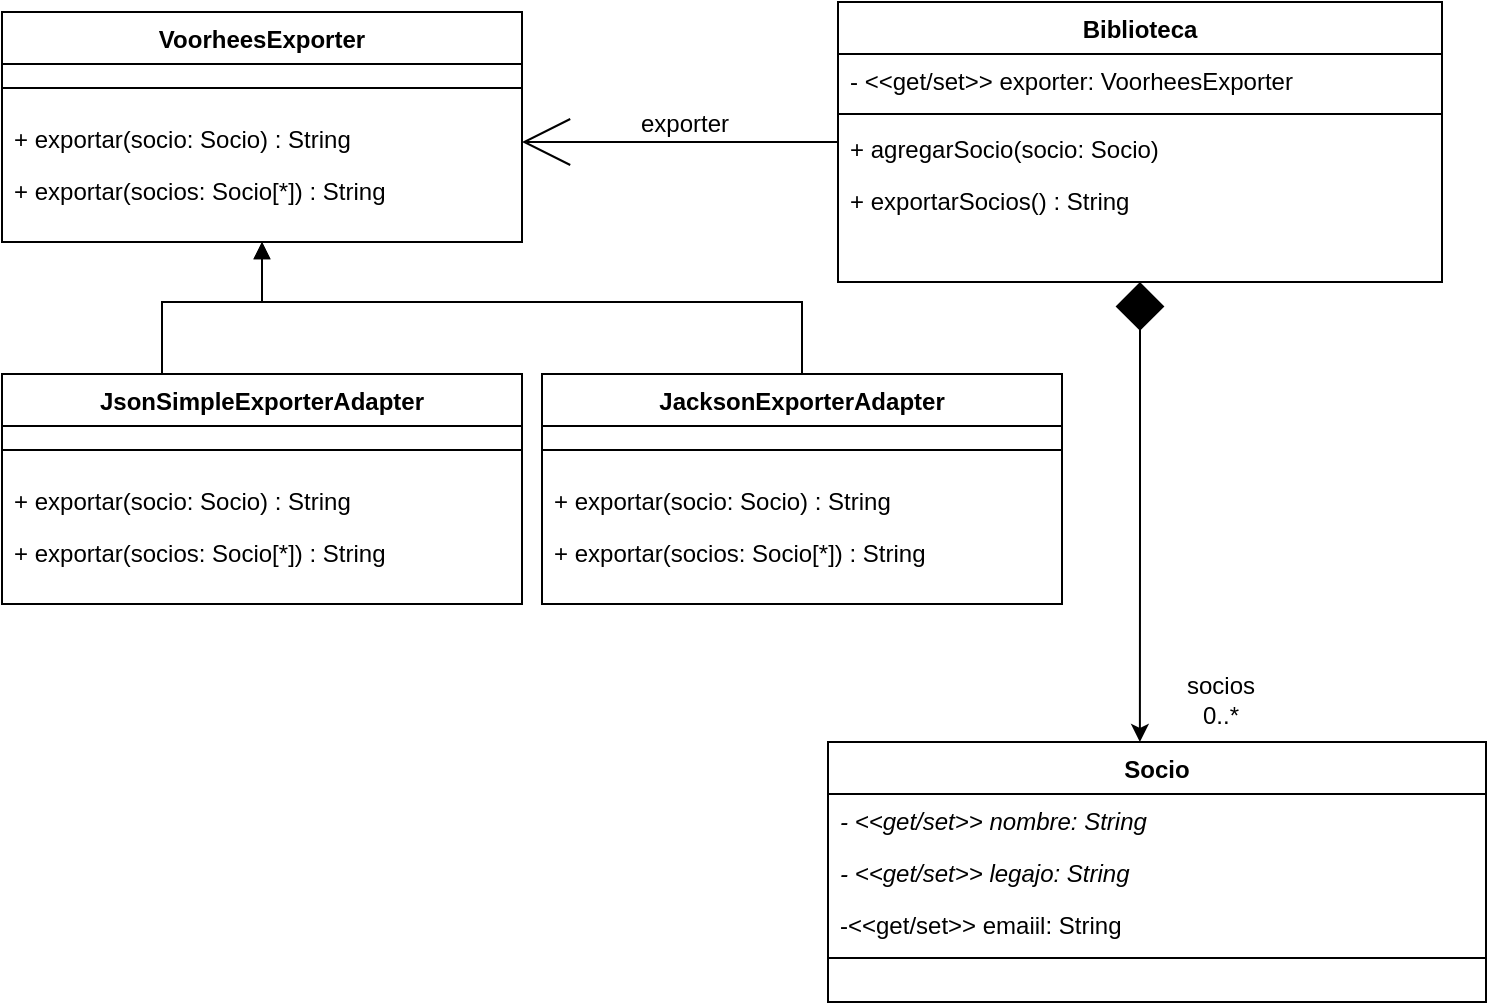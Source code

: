<mxfile version="17.2.1" type="device"><diagram id="C5RBs43oDa-KdzZeNtuy" name="Page-1"><mxGraphModel dx="1994" dy="739" grid="1" gridSize="10" guides="1" tooltips="1" connect="1" arrows="1" fold="1" page="1" pageScale="1" pageWidth="827" pageHeight="1169" math="0" shadow="0"><root><mxCell id="WIyWlLk6GJQsqaUBKTNV-0"/><mxCell id="WIyWlLk6GJQsqaUBKTNV-1" parent="WIyWlLk6GJQsqaUBKTNV-0"/><mxCell id="zkfFHV4jXpPFQw0GAbJ--0" value="VoorheesExporter" style="swimlane;fontStyle=1;align=center;verticalAlign=top;childLayout=stackLayout;horizontal=1;startSize=26;horizontalStack=0;resizeParent=1;resizeLast=0;collapsible=1;marginBottom=0;rounded=0;shadow=0;strokeWidth=1;" parent="WIyWlLk6GJQsqaUBKTNV-1" vertex="1"><mxGeometry x="40" y="105" width="260" height="115" as="geometry"><mxRectangle x="230" y="140" width="160" height="26" as="alternateBounds"/></mxGeometry></mxCell><mxCell id="zkfFHV4jXpPFQw0GAbJ--4" value="" style="line;html=1;strokeWidth=1;align=left;verticalAlign=middle;spacingTop=-1;spacingLeft=3;spacingRight=3;rotatable=0;labelPosition=right;points=[];portConstraint=eastwest;" parent="zkfFHV4jXpPFQw0GAbJ--0" vertex="1"><mxGeometry y="26" width="260" height="24" as="geometry"/></mxCell><mxCell id="LM_iwYwPV8zS4lQhjkWn-22" value="+ exportar(socio: Socio) : String" style="text;align=left;verticalAlign=top;spacingLeft=4;spacingRight=4;overflow=hidden;rotatable=0;points=[[0,0.5],[1,0.5]];portConstraint=eastwest;" parent="zkfFHV4jXpPFQw0GAbJ--0" vertex="1"><mxGeometry y="50" width="260" height="26" as="geometry"/></mxCell><mxCell id="LM_iwYwPV8zS4lQhjkWn-27" value="+ exportar(socios: Socio[*]) : String" style="text;align=left;verticalAlign=top;spacingLeft=4;spacingRight=4;overflow=hidden;rotatable=0;points=[[0,0.5],[1,0.5]];portConstraint=eastwest;" parent="zkfFHV4jXpPFQw0GAbJ--0" vertex="1"><mxGeometry y="76" width="260" height="26" as="geometry"/></mxCell><mxCell id="LM_iwYwPV8zS4lQhjkWn-19" style="edgeStyle=orthogonalEdgeStyle;rounded=0;jumpSize=23;orthogonalLoop=1;jettySize=auto;html=1;startArrow=diamond;startFill=1;startSize=22;endSize=6;strokeColor=default;entryX=0.474;entryY=0;entryDx=0;entryDy=0;entryPerimeter=0;" parent="WIyWlLk6GJQsqaUBKTNV-1" source="zkfFHV4jXpPFQw0GAbJ--17" target="LM_iwYwPV8zS4lQhjkWn-12" edge="1"><mxGeometry relative="1" as="geometry"><mxPoint x="609" y="380" as="targetPoint"/><Array as="points"/></mxGeometry></mxCell><mxCell id="zkfFHV4jXpPFQw0GAbJ--17" value="Biblioteca" style="swimlane;fontStyle=1;align=center;verticalAlign=top;childLayout=stackLayout;horizontal=1;startSize=26;horizontalStack=0;resizeParent=1;resizeLast=0;collapsible=1;marginBottom=0;rounded=0;shadow=0;strokeWidth=1;" parent="WIyWlLk6GJQsqaUBKTNV-1" vertex="1"><mxGeometry x="458" y="100" width="302" height="140" as="geometry"><mxRectangle x="550" y="140" width="160" height="26" as="alternateBounds"/></mxGeometry></mxCell><mxCell id="zkfFHV4jXpPFQw0GAbJ--18" value="- &lt;&lt;get/set&gt;&gt; exporter: VoorheesExporter" style="text;align=left;verticalAlign=top;spacingLeft=4;spacingRight=4;overflow=hidden;rotatable=0;points=[[0,0.5],[1,0.5]];portConstraint=eastwest;fontStyle=0" parent="zkfFHV4jXpPFQw0GAbJ--17" vertex="1"><mxGeometry y="26" width="302" height="26" as="geometry"/></mxCell><mxCell id="zkfFHV4jXpPFQw0GAbJ--23" value="" style="line;html=1;strokeWidth=1;align=left;verticalAlign=middle;spacingTop=-1;spacingLeft=3;spacingRight=3;rotatable=0;labelPosition=right;points=[];portConstraint=eastwest;" parent="zkfFHV4jXpPFQw0GAbJ--17" vertex="1"><mxGeometry y="52" width="302" height="8" as="geometry"/></mxCell><mxCell id="LM_iwYwPV8zS4lQhjkWn-24" value="+ agregarSocio(socio: Socio)" style="text;align=left;verticalAlign=top;spacingLeft=4;spacingRight=4;overflow=hidden;rotatable=0;points=[[0,0.5],[1,0.5]];portConstraint=eastwest;" parent="zkfFHV4jXpPFQw0GAbJ--17" vertex="1"><mxGeometry y="60" width="302" height="26" as="geometry"/></mxCell><mxCell id="zkfFHV4jXpPFQw0GAbJ--24" value="+ exportarSocios() : String" style="text;align=left;verticalAlign=top;spacingLeft=4;spacingRight=4;overflow=hidden;rotatable=0;points=[[0,0.5],[1,0.5]];portConstraint=eastwest;" parent="zkfFHV4jXpPFQw0GAbJ--17" vertex="1"><mxGeometry y="86" width="302" height="26" as="geometry"/></mxCell><mxCell id="zkfFHV4jXpPFQw0GAbJ--26" value="" style="endArrow=none;shadow=0;strokeWidth=1;rounded=0;endFill=0;edgeStyle=elbowEdgeStyle;elbow=vertical;strokeColor=default;startArrow=open;startFill=0;jumpSize=23;startSize=22;endSize=6;" parent="WIyWlLk6GJQsqaUBKTNV-1" source="zkfFHV4jXpPFQw0GAbJ--0" target="zkfFHV4jXpPFQw0GAbJ--17" edge="1"><mxGeometry x="0.5" y="41" relative="1" as="geometry"><mxPoint x="330" y="192" as="sourcePoint"/><mxPoint x="490" y="192" as="targetPoint"/><mxPoint x="-40" y="32" as="offset"/><Array as="points"><mxPoint x="420" y="170"/><mxPoint x="390" y="210"/></Array></mxGeometry></mxCell><mxCell id="zkfFHV4jXpPFQw0GAbJ--29" value="exporter" style="text;html=1;resizable=0;points=[];;align=center;verticalAlign=middle;labelBackgroundColor=none;rounded=0;shadow=0;strokeWidth=1;fontSize=12;" parent="zkfFHV4jXpPFQw0GAbJ--26" vertex="1" connectable="0"><mxGeometry x="0.5" y="49" relative="1" as="geometry"><mxPoint x="-38" y="40" as="offset"/></mxGeometry></mxCell><mxCell id="LM_iwYwPV8zS4lQhjkWn-12" value="Socio" style="swimlane;fontStyle=1;align=center;verticalAlign=top;childLayout=stackLayout;horizontal=1;startSize=26;horizontalStack=0;resizeParent=1;resizeLast=0;collapsible=1;marginBottom=0;rounded=0;shadow=0;strokeWidth=1;" parent="WIyWlLk6GJQsqaUBKTNV-1" vertex="1"><mxGeometry x="453" y="470" width="329" height="130" as="geometry"><mxRectangle x="230" y="140" width="160" height="26" as="alternateBounds"/></mxGeometry></mxCell><mxCell id="LM_iwYwPV8zS4lQhjkWn-13" value="- &lt;&lt;get/set&gt;&gt; nombre: String" style="text;align=left;verticalAlign=top;spacingLeft=4;spacingRight=4;overflow=hidden;rotatable=0;points=[[0,0.5],[1,0.5]];portConstraint=eastwest;fontStyle=2" parent="LM_iwYwPV8zS4lQhjkWn-12" vertex="1"><mxGeometry y="26" width="329" height="26" as="geometry"/></mxCell><mxCell id="LM_iwYwPV8zS4lQhjkWn-14" value="- &lt;&lt;get/set&gt;&gt; legajo: String" style="text;align=left;verticalAlign=top;spacingLeft=4;spacingRight=4;overflow=hidden;rotatable=0;points=[[0,0.5],[1,0.5]];portConstraint=eastwest;rounded=0;shadow=0;html=0;fontStyle=2" parent="LM_iwYwPV8zS4lQhjkWn-12" vertex="1"><mxGeometry y="52" width="329" height="26" as="geometry"/></mxCell><mxCell id="dR_apblFxHRQlFaz6XBR-0" value="-&lt;&lt;get/set&gt;&gt; emaiil: String" style="text;align=left;verticalAlign=top;spacingLeft=4;spacingRight=4;overflow=hidden;rotatable=0;points=[[0,0.5],[1,0.5]];portConstraint=eastwest;rounded=0;shadow=0;html=0;" vertex="1" parent="LM_iwYwPV8zS4lQhjkWn-12"><mxGeometry y="78" width="329" height="26" as="geometry"/></mxCell><mxCell id="LM_iwYwPV8zS4lQhjkWn-16" value="" style="line;html=1;strokeWidth=1;align=left;verticalAlign=middle;spacingTop=-1;spacingLeft=3;spacingRight=3;rotatable=0;labelPosition=right;points=[];portConstraint=eastwest;" parent="LM_iwYwPV8zS4lQhjkWn-12" vertex="1"><mxGeometry y="104" width="329" height="8" as="geometry"/></mxCell><mxCell id="LM_iwYwPV8zS4lQhjkWn-20" value="socios&lt;br&gt;0..*" style="text;html=1;resizable=0;points=[];;align=center;verticalAlign=middle;labelBackgroundColor=none;rounded=0;shadow=0;strokeWidth=1;fontSize=12;" parent="WIyWlLk6GJQsqaUBKTNV-1" vertex="1" connectable="0"><mxGeometry x="650.001" y="440.0" as="geometry"><mxPoint x="-1" y="9" as="offset"/></mxGeometry></mxCell><mxCell id="dR_apblFxHRQlFaz6XBR-5" style="edgeStyle=orthogonalEdgeStyle;rounded=0;orthogonalLoop=1;jettySize=auto;html=1;entryX=0.5;entryY=1;entryDx=0;entryDy=0;startArrow=none;startFill=0;endArrow=block;endFill=1;strokeColor=default;" edge="1" parent="WIyWlLk6GJQsqaUBKTNV-1" source="dR_apblFxHRQlFaz6XBR-1" target="zkfFHV4jXpPFQw0GAbJ--0"><mxGeometry relative="1" as="geometry"><Array as="points"><mxPoint x="120" y="250"/><mxPoint x="170" y="250"/></Array></mxGeometry></mxCell><mxCell id="dR_apblFxHRQlFaz6XBR-1" value="JsonSimpleExporterAdapter" style="swimlane;fontStyle=1;align=center;verticalAlign=top;childLayout=stackLayout;horizontal=1;startSize=26;horizontalStack=0;resizeParent=1;resizeLast=0;collapsible=1;marginBottom=0;rounded=0;shadow=0;strokeWidth=1;" vertex="1" parent="WIyWlLk6GJQsqaUBKTNV-1"><mxGeometry x="40" y="286" width="260" height="115" as="geometry"><mxRectangle x="230" y="140" width="160" height="26" as="alternateBounds"/></mxGeometry></mxCell><mxCell id="dR_apblFxHRQlFaz6XBR-2" value="" style="line;html=1;strokeWidth=1;align=left;verticalAlign=middle;spacingTop=-1;spacingLeft=3;spacingRight=3;rotatable=0;labelPosition=right;points=[];portConstraint=eastwest;" vertex="1" parent="dR_apblFxHRQlFaz6XBR-1"><mxGeometry y="26" width="260" height="24" as="geometry"/></mxCell><mxCell id="dR_apblFxHRQlFaz6XBR-3" value="+ exportar(socio: Socio) : String" style="text;align=left;verticalAlign=top;spacingLeft=4;spacingRight=4;overflow=hidden;rotatable=0;points=[[0,0.5],[1,0.5]];portConstraint=eastwest;" vertex="1" parent="dR_apblFxHRQlFaz6XBR-1"><mxGeometry y="50" width="260" height="26" as="geometry"/></mxCell><mxCell id="dR_apblFxHRQlFaz6XBR-4" value="+ exportar(socios: Socio[*]) : String" style="text;align=left;verticalAlign=top;spacingLeft=4;spacingRight=4;overflow=hidden;rotatable=0;points=[[0,0.5],[1,0.5]];portConstraint=eastwest;" vertex="1" parent="dR_apblFxHRQlFaz6XBR-1"><mxGeometry y="76" width="260" height="26" as="geometry"/></mxCell><mxCell id="dR_apblFxHRQlFaz6XBR-15" style="edgeStyle=orthogonalEdgeStyle;rounded=0;orthogonalLoop=1;jettySize=auto;html=1;entryX=0.5;entryY=1;entryDx=0;entryDy=0;startArrow=none;startFill=0;endArrow=block;endFill=1;strokeColor=default;" edge="1" parent="WIyWlLk6GJQsqaUBKTNV-1" source="dR_apblFxHRQlFaz6XBR-11" target="zkfFHV4jXpPFQw0GAbJ--0"><mxGeometry relative="1" as="geometry"><Array as="points"><mxPoint x="440" y="250"/><mxPoint x="170" y="250"/></Array></mxGeometry></mxCell><mxCell id="dR_apblFxHRQlFaz6XBR-11" value="JacksonExporterAdapter" style="swimlane;fontStyle=1;align=center;verticalAlign=top;childLayout=stackLayout;horizontal=1;startSize=26;horizontalStack=0;resizeParent=1;resizeLast=0;collapsible=1;marginBottom=0;rounded=0;shadow=0;strokeWidth=1;" vertex="1" parent="WIyWlLk6GJQsqaUBKTNV-1"><mxGeometry x="310" y="286" width="260" height="115" as="geometry"><mxRectangle x="230" y="140" width="160" height="26" as="alternateBounds"/></mxGeometry></mxCell><mxCell id="dR_apblFxHRQlFaz6XBR-12" value="" style="line;html=1;strokeWidth=1;align=left;verticalAlign=middle;spacingTop=-1;spacingLeft=3;spacingRight=3;rotatable=0;labelPosition=right;points=[];portConstraint=eastwest;" vertex="1" parent="dR_apblFxHRQlFaz6XBR-11"><mxGeometry y="26" width="260" height="24" as="geometry"/></mxCell><mxCell id="dR_apblFxHRQlFaz6XBR-13" value="+ exportar(socio: Socio) : String" style="text;align=left;verticalAlign=top;spacingLeft=4;spacingRight=4;overflow=hidden;rotatable=0;points=[[0,0.5],[1,0.5]];portConstraint=eastwest;" vertex="1" parent="dR_apblFxHRQlFaz6XBR-11"><mxGeometry y="50" width="260" height="26" as="geometry"/></mxCell><mxCell id="dR_apblFxHRQlFaz6XBR-14" value="+ exportar(socios: Socio[*]) : String" style="text;align=left;verticalAlign=top;spacingLeft=4;spacingRight=4;overflow=hidden;rotatable=0;points=[[0,0.5],[1,0.5]];portConstraint=eastwest;" vertex="1" parent="dR_apblFxHRQlFaz6XBR-11"><mxGeometry y="76" width="260" height="26" as="geometry"/></mxCell></root></mxGraphModel></diagram></mxfile>